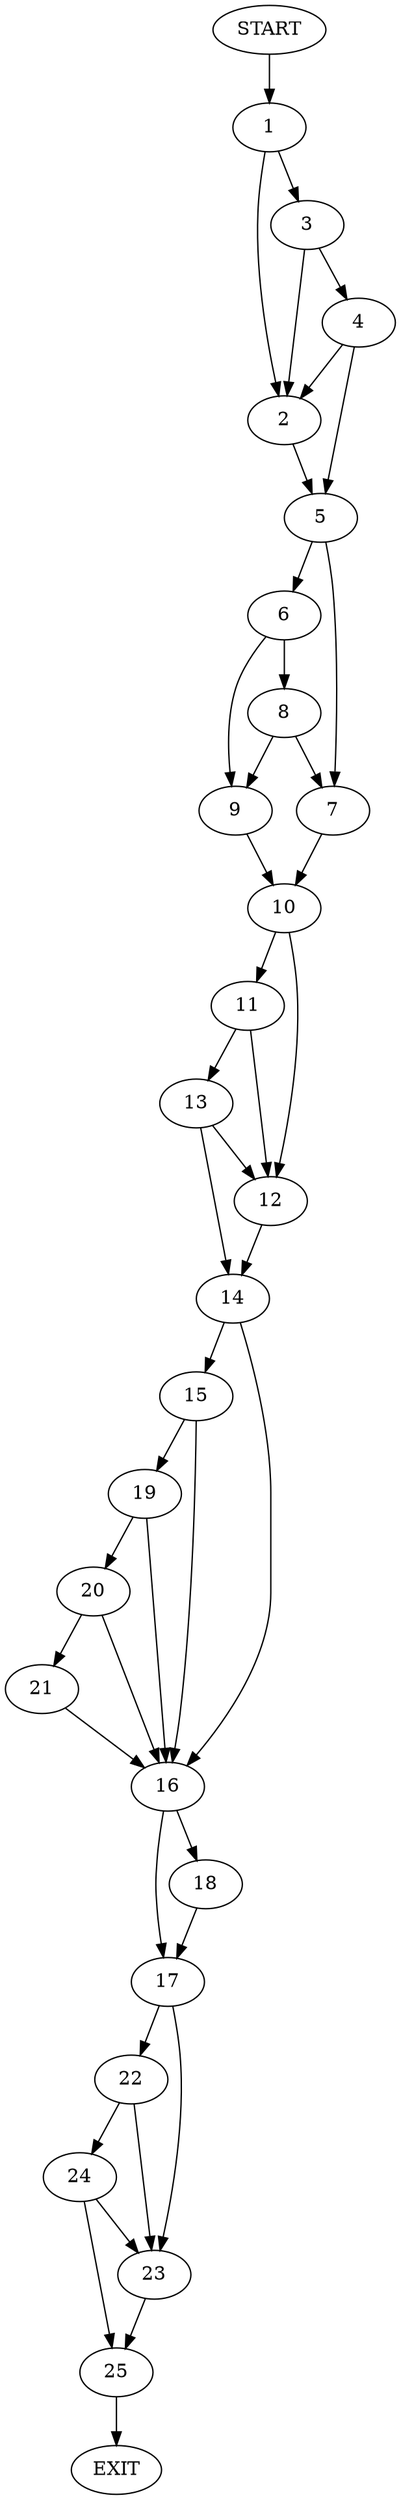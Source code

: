 digraph {
0 [label="START"]
26 [label="EXIT"]
0 -> 1
1 -> 2
1 -> 3
3 -> 4
3 -> 2
2 -> 5
4 -> 5
4 -> 2
5 -> 6
5 -> 7
6 -> 8
6 -> 9
7 -> 10
8 -> 9
8 -> 7
9 -> 10
10 -> 11
10 -> 12
11 -> 13
11 -> 12
12 -> 14
13 -> 12
13 -> 14
14 -> 15
14 -> 16
16 -> 17
16 -> 18
15 -> 19
15 -> 16
19 -> 16
19 -> 20
20 -> 21
20 -> 16
21 -> 16
17 -> 22
17 -> 23
18 -> 17
22 -> 24
22 -> 23
23 -> 25
24 -> 25
24 -> 23
25 -> 26
}

